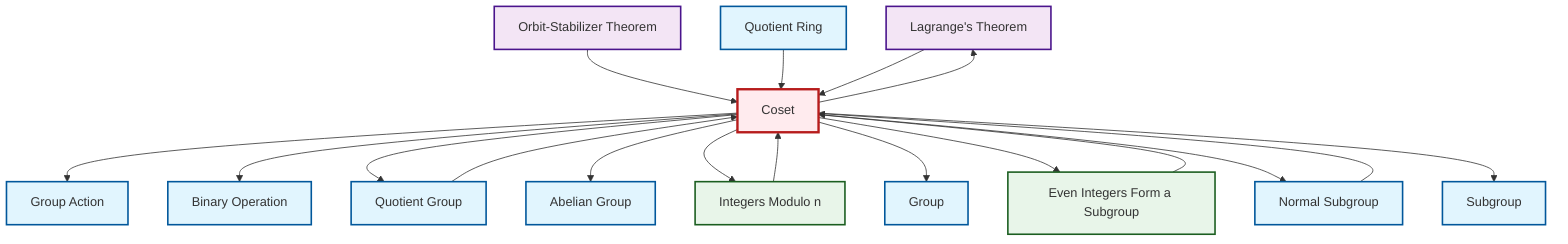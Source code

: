 graph TD
    classDef definition fill:#e1f5fe,stroke:#01579b,stroke-width:2px
    classDef theorem fill:#f3e5f5,stroke:#4a148c,stroke-width:2px
    classDef axiom fill:#fff3e0,stroke:#e65100,stroke-width:2px
    classDef example fill:#e8f5e9,stroke:#1b5e20,stroke-width:2px
    classDef current fill:#ffebee,stroke:#b71c1c,stroke-width:3px
    def-binary-operation["Binary Operation"]:::definition
    thm-lagrange["Lagrange's Theorem"]:::theorem
    def-abelian-group["Abelian Group"]:::definition
    def-group-action["Group Action"]:::definition
    def-normal-subgroup["Normal Subgroup"]:::definition
    thm-orbit-stabilizer["Orbit-Stabilizer Theorem"]:::theorem
    def-subgroup["Subgroup"]:::definition
    ex-even-integers-subgroup["Even Integers Form a Subgroup"]:::example
    ex-quotient-integers-mod-n["Integers Modulo n"]:::example
    def-coset["Coset"]:::definition
    def-quotient-ring["Quotient Ring"]:::definition
    def-group["Group"]:::definition
    def-quotient-group["Quotient Group"]:::definition
    ex-even-integers-subgroup --> def-coset
    def-coset --> def-group-action
    def-coset --> def-binary-operation
    thm-orbit-stabilizer --> def-coset
    def-coset --> def-quotient-group
    def-quotient-ring --> def-coset
    def-normal-subgroup --> def-coset
    def-quotient-group --> def-coset
    ex-quotient-integers-mod-n --> def-coset
    def-coset --> def-abelian-group
    def-coset --> ex-quotient-integers-mod-n
    def-coset --> def-group
    def-coset --> ex-even-integers-subgroup
    def-coset --> thm-lagrange
    thm-lagrange --> def-coset
    def-coset --> def-normal-subgroup
    def-coset --> def-subgroup
    class def-coset current